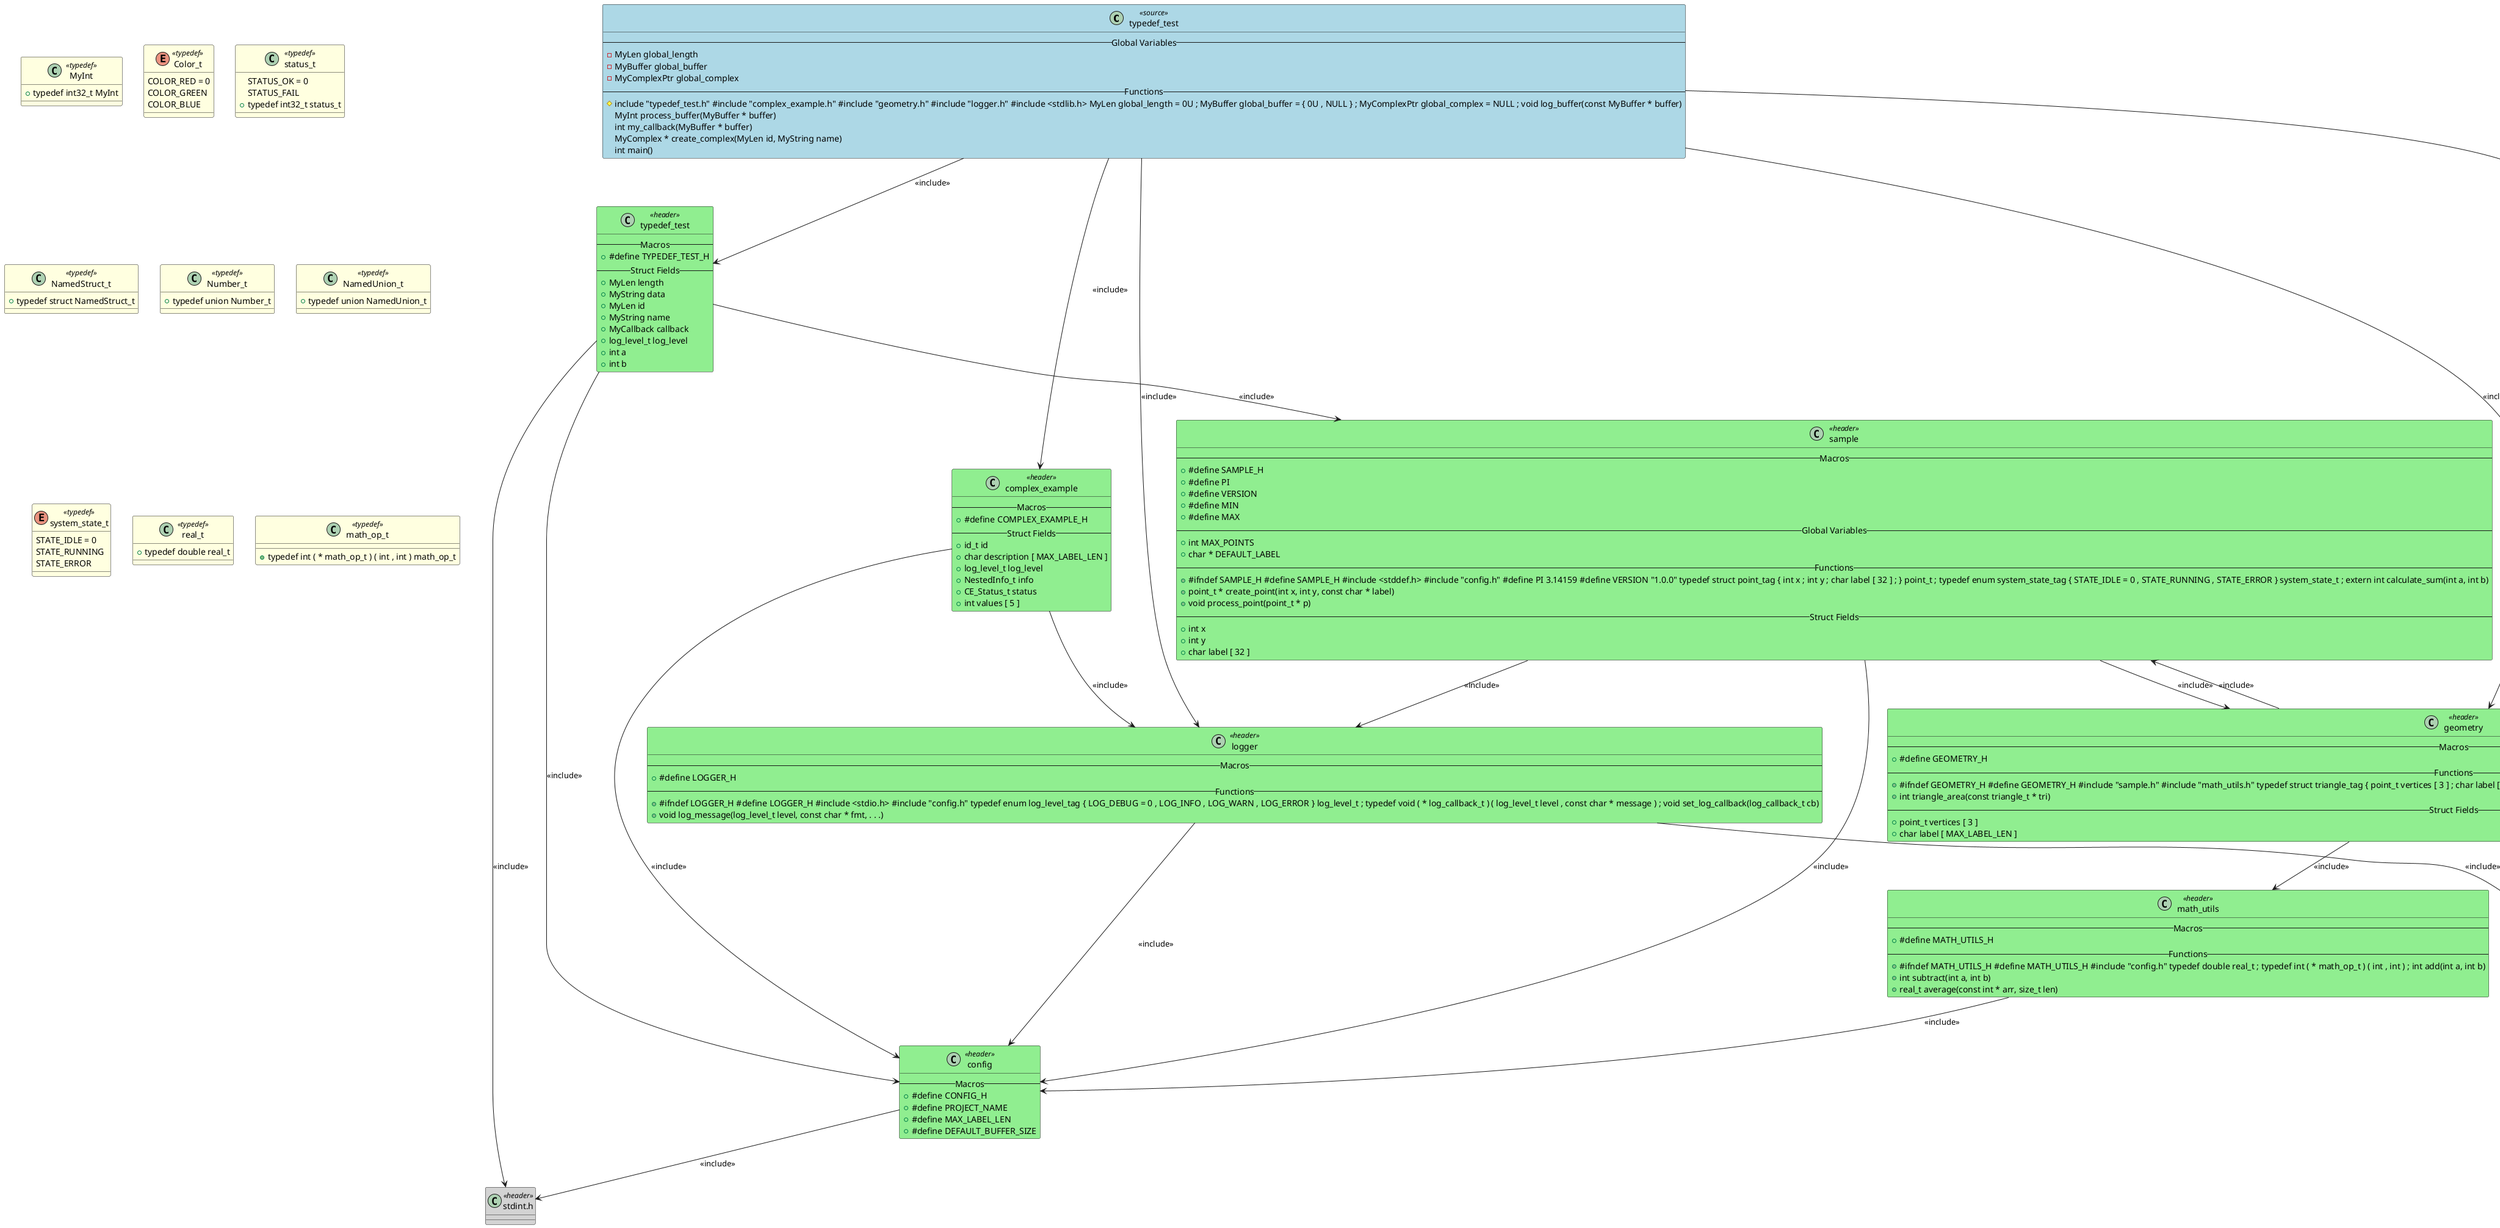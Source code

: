 @startuml typedef_test

class "typedef_test" as TYPEDEF_TEST <<source>> #LightBlue
{
    -- Global Variables --
    - MyLen global_length
    - MyBuffer global_buffer
    - MyComplexPtr global_complex
    -- Functions --
    #include "typedef_test.h" #include "complex_example.h" #include "geometry.h" #include "logger.h" #include <stdlib.h> MyLen global_length = 0U ; MyBuffer global_buffer = { 0U , NULL } ; MyComplexPtr global_complex = NULL ; void log_buffer(const MyBuffer * buffer)
    MyInt process_buffer(MyBuffer * buffer)
    int my_callback(MyBuffer * buffer)
    MyComplex * create_complex(MyLen id, MyString name)
    int main()
}

class "typedef_test" as HEADER_TYPEDEF_TEST <<header>> #LightGreen
{
    -- Macros --
    + #define TYPEDEF_TEST_H
    -- Struct Fields --
    + MyLen length
    + MyString data
    + MyLen id
    + MyString name
    + MyCallback callback
    + log_level_t log_level
    + int a
    + int b
}

class "complex_example" as HEADER_COMPLEX_EXAMPLE <<header>> #LightGreen
{
    -- Macros --
    + #define COMPLEX_EXAMPLE_H
    -- Struct Fields --
    + id_t id
    + char description [ MAX_LABEL_LEN ]
    + log_level_t log_level
    + NestedInfo_t info
    + CE_Status_t status
    + int values [ 5 ]
}

class "geometry" as HEADER_GEOMETRY <<header>> #LightGreen
{
    -- Macros --
    + #define GEOMETRY_H
    -- Functions --
    + #ifndef GEOMETRY_H #define GEOMETRY_H #include "sample.h" #include "math_utils.h" typedef struct triangle_tag { point_t vertices [ 3 ] ; char label [ MAX_LABEL_LEN ] ; } triangle_t ; triangle_t create_triangle(const point_t * a, const point_t * b, const point_t * c, const char * label)
    + int triangle_area(const triangle_t * tri)
    -- Struct Fields --
    + point_t vertices [ 3 ]
    + char label [ MAX_LABEL_LEN ]
}

class "logger" as HEADER_LOGGER <<header>> #LightGreen
{
    -- Macros --
    + #define LOGGER_H
    -- Functions --
    + #ifndef LOGGER_H #define LOGGER_H #include <stdio.h> #include "config.h" typedef enum log_level_tag { LOG_DEBUG = 0 , LOG_INFO , LOG_WARN , LOG_ERROR } log_level_t ; typedef void ( * log_callback_t ) ( log_level_t level , const char * message ) ; void set_log_callback(log_callback_t cb)
    + void log_message(log_level_t level, const char * fmt, . . .)
}

class "stdlib.h" as HEADER_STDLIB_H <<header>> #LightGray
{
}

class "sample" as HEADER_SAMPLE <<header>> #LightGreen
{
    -- Macros --
    + #define SAMPLE_H
    + #define PI
    + #define VERSION
    + #define MIN
    + #define MAX
    -- Global Variables --
    + int MAX_POINTS
    + char * DEFAULT_LABEL
    -- Functions --
    + #ifndef SAMPLE_H #define SAMPLE_H #include <stddef.h> #include "config.h" #define PI 3.14159 #define VERSION "1.0.0" typedef struct point_tag { int x ; int y ; char label [ 32 ] ; } point_t ; typedef enum system_state_tag { STATE_IDLE = 0 , STATE_RUNNING , STATE_ERROR } system_state_t ; extern int calculate_sum(int a, int b)
    + point_t * create_point(int x, int y, const char * label)
    + void process_point(point_t * p)
    -- Struct Fields --
    + int x
    + int y
    + char label [ 32 ]
}

class "config" as HEADER_CONFIG <<header>> #LightGreen
{
    -- Macros --
    + #define CONFIG_H
    + #define PROJECT_NAME
    + #define MAX_LABEL_LEN
    + #define DEFAULT_BUFFER_SIZE
}

class "stdint.h" as HEADER_STDINT_H <<header>> #LightGray
{
}

class "math_utils" as HEADER_MATH_UTILS <<header>> #LightGreen
{
    -- Macros --
    + #define MATH_UTILS_H
    -- Functions --
    + #ifndef MATH_UTILS_H #define MATH_UTILS_H #include "config.h" typedef double real_t ; typedef int ( * math_op_t ) ( int , int ) ; int add(int a, int b)
    + int subtract(int a, int b)
    + real_t average(const int * arr, size_t len)
}

class "stdio.h" as HEADER_STDIO_H <<header>> #LightGray
{
}

class "MyLen" as TYPEDEF_MYLEN <<typedef>> #LightYellow
{
    + typedef uint32_t MyLen
}

class "MyInt" as TYPEDEF_MYINT <<typedef>> #LightYellow
{
    + typedef int32_t MyInt
}

class "MyString" as TYPEDEF_MYSTRING <<typedef>> #LightYellow
{
    + typedef char * MyString
}

class "MyBuffer" as TYPEDEF_MYBUFFER <<typedef>> #LightYellow
{
    + typedef struct MyBuffer
}

class "MyCallback" as TYPEDEF_MYCALLBACK <<typedef>> #LightYellow
{
    + typedef int ( * MyCallback ) ( MyBuffer * buffer ) MyCallback
}

class "MyComplex" as TYPEDEF_MYCOMPLEX <<typedef>> #LightYellow
{
    + typedef struct MyComplex
}

class "MyComplexPtr" as TYPEDEF_MYCOMPLEXPTR <<typedef>> #LightYellow
{
    + typedef MyComplex * MyComplexPtr
}

enum "Color_t" as TYPEDEF_COLOR_T <<typedef>> #LightYellow
{
    COLOR_RED = 0
    COLOR_GREEN
    COLOR_BLUE
}

enum "Status_t" as TYPEDEF_STATUS_T <<typedef>> #LightYellow
{
    STATUS_OK = 0
    STATUS_FAIL
}

class "Point_t" as TYPEDEF_POINT_T <<typedef>> #LightYellow
{
    + typedef struct Point_t
}

class "NamedStruct_t" as TYPEDEF_NAMEDSTRUCT_T <<typedef>> #LightYellow
{
    + typedef struct NamedStruct_t
}

class "Number_t" as TYPEDEF_NUMBER_T <<typedef>> #LightYellow
{
    + typedef union Number_t
}

class "NamedUnion_t" as TYPEDEF_NAMEDUNION_T <<typedef>> #LightYellow
{
    + typedef union NamedUnion_t
}

class "MyComplexArray" as TYPEDEF_MYCOMPLEXARRAY <<typedef>> #LightYellow
{
    + typedef MyComplexPtr MyComplexArray [ 10 ] MyComplexArray
}

class "point_t" as TYPEDEF_POINT_T <<typedef>> #LightYellow
{
    + typedef struct point_t
}

enum "system_state_t" as TYPEDEF_SYSTEM_STATE_T <<typedef>> #LightYellow
{
    STATE_IDLE = 0
    STATE_RUNNING
    STATE_ERROR
}

class "id_t" as TYPEDEF_ID_T <<typedef>> #LightYellow
{
    + typedef uint32_t id_t
}

class "status_t" as TYPEDEF_STATUS_T <<typedef>> #LightYellow
{
    + typedef int32_t status_t
}

enum "log_level_t" as TYPEDEF_LOG_LEVEL_T <<typedef>> #LightYellow
{
    LOG_DEBUG = 0
    LOG_INFO
    LOG_WARN
    LOG_ERROR
}

class "log_callback_t" as TYPEDEF_LOG_CALLBACK_T <<typedef>> #LightYellow
{
    + typedef void ( * log_callback_t ) ( log_level_t level , const char * message ) log_callback_t
}

class "NestedInfo_t" as TYPEDEF_NESTEDINFO_T <<typedef>> #LightYellow
{
    + typedef struct NestedInfo_t
}

enum "CE_Status_t" as TYPEDEF_CE_STATUS_T <<typedef>> #LightYellow
{
    CE_STATUS_OK = 0
    CE_STATUS_WARN
    CE_STATUS_FAIL
}

class "ComplexExample_t" as TYPEDEF_COMPLEXEXAMPLE_T <<typedef>> #LightYellow
{
    + typedef struct ComplexExample_t
}

class "triangle_t" as TYPEDEF_TRIANGLE_T <<typedef>> #LightYellow
{
    + typedef struct triangle_t
}

class "real_t" as TYPEDEF_REAL_T <<typedef>> #LightYellow
{
    + typedef double real_t
}

class "math_op_t" as TYPEDEF_MATH_OP_T <<typedef>> #LightYellow
{
    + typedef int ( * math_op_t ) ( int , int ) math_op_t
}

TYPEDEF_TEST --> HEADER_TYPEDEF_TEST : <<include>>
TYPEDEF_TEST --> HEADER_COMPLEX_EXAMPLE : <<include>>
TYPEDEF_TEST --> HEADER_GEOMETRY : <<include>>
TYPEDEF_TEST --> HEADER_LOGGER : <<include>>
TYPEDEF_TEST --> HEADER_STDLIB_H : <<include>>
HEADER_TYPEDEF_TEST --> HEADER_STDINT_H : <<include>>
HEADER_TYPEDEF_TEST --> HEADER_SAMPLE : <<include>>
HEADER_TYPEDEF_TEST --> HEADER_CONFIG : <<include>>
HEADER_COMPLEX_EXAMPLE --> HEADER_CONFIG : <<include>>
HEADER_COMPLEX_EXAMPLE --> HEADER_LOGGER : <<include>>
HEADER_GEOMETRY --> HEADER_SAMPLE : <<include>>
HEADER_GEOMETRY --> HEADER_MATH_UTILS : <<include>>
HEADER_LOGGER --> HEADER_STDIO_H : <<include>>
HEADER_LOGGER --> HEADER_CONFIG : <<include>>
HEADER_CONFIG --> HEADER_STDINT_H : <<include>>
HEADER_MATH_UTILS --> HEADER_CONFIG : <<include>>
HEADER_SAMPLE --> HEADER_CONFIG : <<include>>
HEADER_SAMPLE --> HEADER_GEOMETRY : <<include>>
HEADER_SAMPLE --> HEADER_LOGGER : <<include>>
TYPEDEF_MYBUFFER ..> TYPEDEF_MYLEN : <<uses>>
TYPEDEF_MYBUFFER ..> TYPEDEF_MYSTRING : <<uses>>
TYPEDEF_MYCALLBACK ..> TYPEDEF_MYBUFFER : <<uses>>
TYPEDEF_MYCOMPLEX ..> TYPEDEF_MYLEN : <<uses>>
TYPEDEF_MYCOMPLEX ..> TYPEDEF_MYSTRING : <<uses>>
TYPEDEF_MYCOMPLEX ..> TYPEDEF_MYCALLBACK : <<uses>>
TYPEDEF_MYCOMPLEX ..> TYPEDEF_LOG_LEVEL_T : <<uses>>
TYPEDEF_MYCOMPLEXPTR ..> TYPEDEF_MYCOMPLEX : <<uses>>
TYPEDEF_MYCOMPLEXARRAY ..> TYPEDEF_MYCOMPLEXPTR : <<uses>>
TYPEDEF_TRIANGLE_T ..> TYPEDEF_POINT_T : <<uses>>
TYPEDEF_LOG_CALLBACK_T ..> TYPEDEF_LOG_LEVEL_T : <<uses>>
TYPEDEF_NESTEDINFO_T ..> TYPEDEF_ID_T : <<uses>>
TYPEDEF_NESTEDINFO_T ..> TYPEDEF_LOG_LEVEL_T : <<uses>>
TYPEDEF_COMPLEXEXAMPLE_T ..> TYPEDEF_NESTEDINFO_T : <<uses>>
TYPEDEF_COMPLEXEXAMPLE_T ..> TYPEDEF_CE_STATUS_T : <<uses>>

@enduml